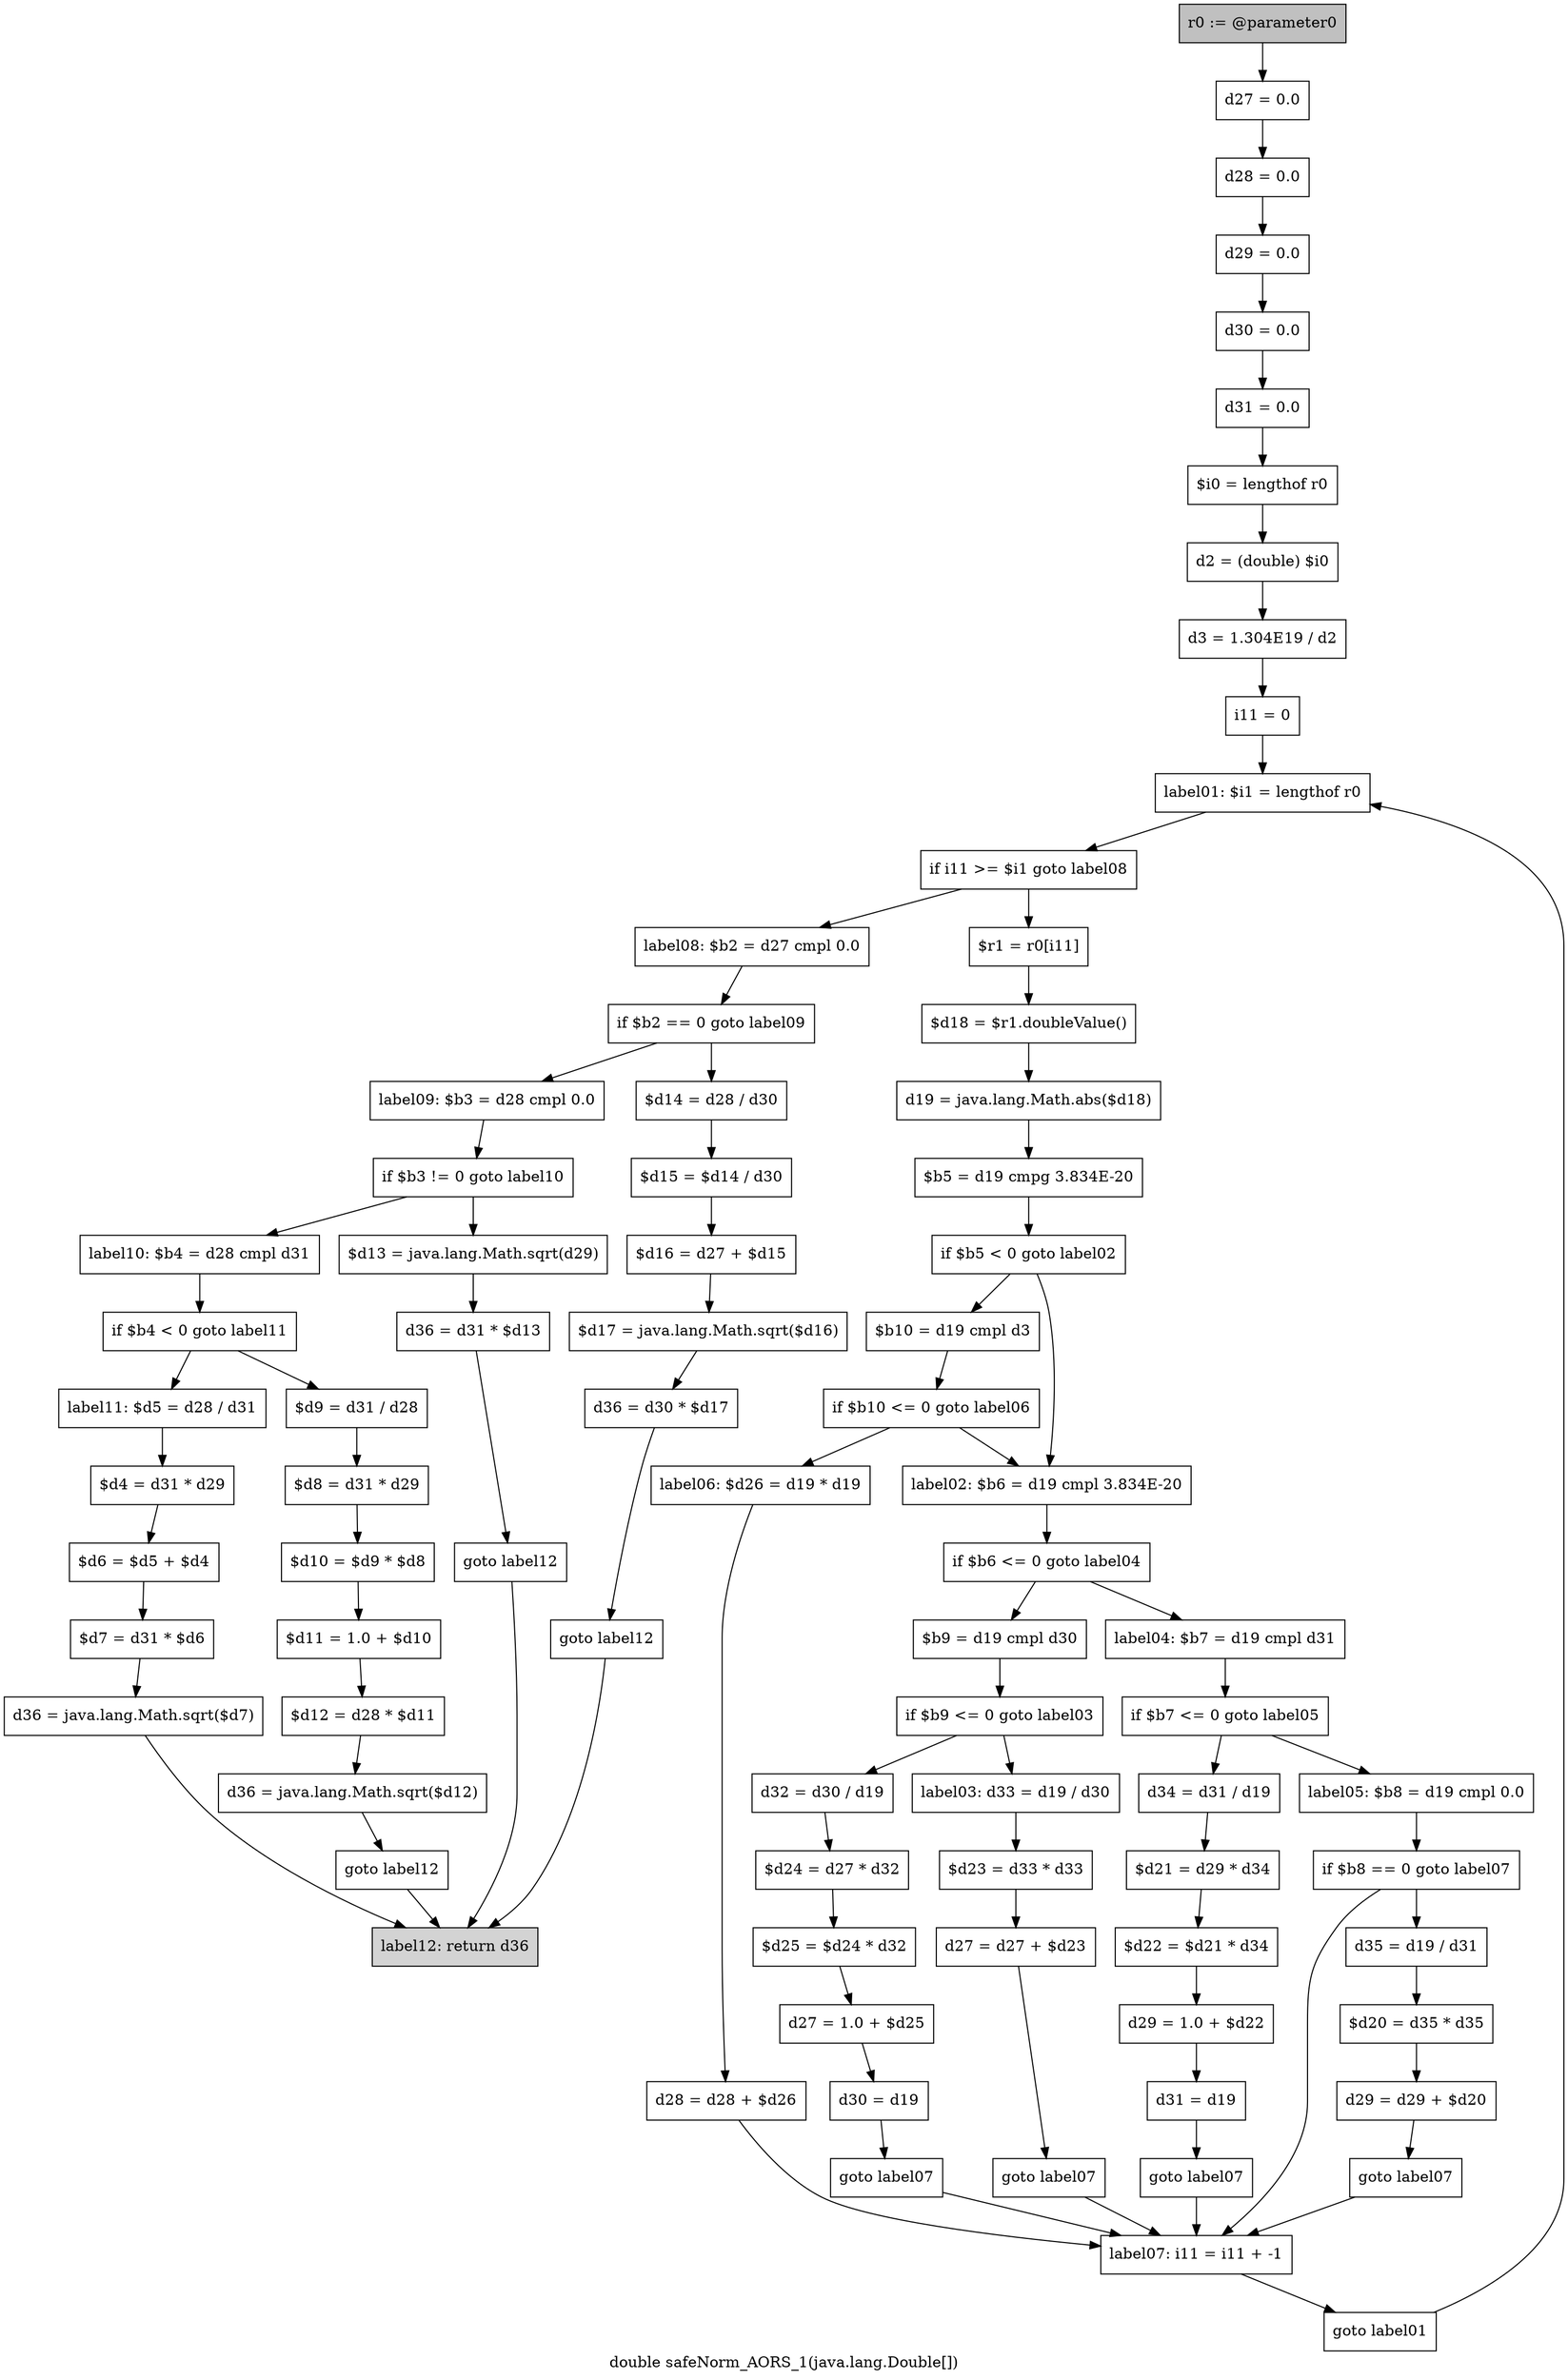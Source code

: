 digraph "double safeNorm_AORS_1(java.lang.Double[])" {
    label="double safeNorm_AORS_1(java.lang.Double[])";
    node [shape=box];
    "0" [style=filled,fillcolor=gray,label="r0 := @parameter0",];
    "1" [label="d27 = 0.0",];
    "0"->"1";
    "2" [label="d28 = 0.0",];
    "1"->"2";
    "3" [label="d29 = 0.0",];
    "2"->"3";
    "4" [label="d30 = 0.0",];
    "3"->"4";
    "5" [label="d31 = 0.0",];
    "4"->"5";
    "6" [label="$i0 = lengthof r0",];
    "5"->"6";
    "7" [label="d2 = (double) $i0",];
    "6"->"7";
    "8" [label="d3 = 1.304E19 / d2",];
    "7"->"8";
    "9" [label="i11 = 0",];
    "8"->"9";
    "10" [label="label01: $i1 = lengthof r0",];
    "9"->"10";
    "11" [label="if i11 >= $i1 goto label08",];
    "10"->"11";
    "12" [label="$r1 = r0[i11]",];
    "11"->"12";
    "51" [label="label08: $b2 = d27 cmpl 0.0",];
    "11"->"51";
    "13" [label="$d18 = $r1.doubleValue()",];
    "12"->"13";
    "14" [label="d19 = java.lang.Math.abs($d18)",];
    "13"->"14";
    "15" [label="$b5 = d19 cmpg 3.834E-20",];
    "14"->"15";
    "16" [label="if $b5 < 0 goto label02",];
    "15"->"16";
    "17" [label="$b10 = d19 cmpl d3",];
    "16"->"17";
    "19" [label="label02: $b6 = d19 cmpl 3.834E-20",];
    "16"->"19";
    "18" [label="if $b10 <= 0 goto label06",];
    "17"->"18";
    "18"->"19";
    "47" [label="label06: $d26 = d19 * d19",];
    "18"->"47";
    "20" [label="if $b6 <= 0 goto label04",];
    "19"->"20";
    "21" [label="$b9 = d19 cmpl d30",];
    "20"->"21";
    "33" [label="label04: $b7 = d19 cmpl d31",];
    "20"->"33";
    "22" [label="if $b9 <= 0 goto label03",];
    "21"->"22";
    "23" [label="d32 = d30 / d19",];
    "22"->"23";
    "29" [label="label03: d33 = d19 / d30",];
    "22"->"29";
    "24" [label="$d24 = d27 * d32",];
    "23"->"24";
    "25" [label="$d25 = $d24 * d32",];
    "24"->"25";
    "26" [label="d27 = 1.0 + $d25",];
    "25"->"26";
    "27" [label="d30 = d19",];
    "26"->"27";
    "28" [label="goto label07",];
    "27"->"28";
    "49" [label="label07: i11 = i11 + -1",];
    "28"->"49";
    "30" [label="$d23 = d33 * d33",];
    "29"->"30";
    "31" [label="d27 = d27 + $d23",];
    "30"->"31";
    "32" [label="goto label07",];
    "31"->"32";
    "32"->"49";
    "34" [label="if $b7 <= 0 goto label05",];
    "33"->"34";
    "35" [label="d34 = d31 / d19",];
    "34"->"35";
    "41" [label="label05: $b8 = d19 cmpl 0.0",];
    "34"->"41";
    "36" [label="$d21 = d29 * d34",];
    "35"->"36";
    "37" [label="$d22 = $d21 * d34",];
    "36"->"37";
    "38" [label="d29 = 1.0 + $d22",];
    "37"->"38";
    "39" [label="d31 = d19",];
    "38"->"39";
    "40" [label="goto label07",];
    "39"->"40";
    "40"->"49";
    "42" [label="if $b8 == 0 goto label07",];
    "41"->"42";
    "43" [label="d35 = d19 / d31",];
    "42"->"43";
    "42"->"49";
    "44" [label="$d20 = d35 * d35",];
    "43"->"44";
    "45" [label="d29 = d29 + $d20",];
    "44"->"45";
    "46" [label="goto label07",];
    "45"->"46";
    "46"->"49";
    "48" [label="d28 = d28 + $d26",];
    "47"->"48";
    "48"->"49";
    "50" [label="goto label01",];
    "49"->"50";
    "50"->"10";
    "52" [label="if $b2 == 0 goto label09",];
    "51"->"52";
    "53" [label="$d14 = d28 / d30",];
    "52"->"53";
    "59" [label="label09: $b3 = d28 cmpl 0.0",];
    "52"->"59";
    "54" [label="$d15 = $d14 / d30",];
    "53"->"54";
    "55" [label="$d16 = d27 + $d15",];
    "54"->"55";
    "56" [label="$d17 = java.lang.Math.sqrt($d16)",];
    "55"->"56";
    "57" [label="d36 = d30 * $d17",];
    "56"->"57";
    "58" [label="goto label12",];
    "57"->"58";
    "78" [style=filled,fillcolor=lightgray,label="label12: return d36",];
    "58"->"78";
    "60" [label="if $b3 != 0 goto label10",];
    "59"->"60";
    "61" [label="$d13 = java.lang.Math.sqrt(d29)",];
    "60"->"61";
    "64" [label="label10: $b4 = d28 cmpl d31",];
    "60"->"64";
    "62" [label="d36 = d31 * $d13",];
    "61"->"62";
    "63" [label="goto label12",];
    "62"->"63";
    "63"->"78";
    "65" [label="if $b4 < 0 goto label11",];
    "64"->"65";
    "66" [label="$d9 = d31 / d28",];
    "65"->"66";
    "73" [label="label11: $d5 = d28 / d31",];
    "65"->"73";
    "67" [label="$d8 = d31 * d29",];
    "66"->"67";
    "68" [label="$d10 = $d9 * $d8",];
    "67"->"68";
    "69" [label="$d11 = 1.0 + $d10",];
    "68"->"69";
    "70" [label="$d12 = d28 * $d11",];
    "69"->"70";
    "71" [label="d36 = java.lang.Math.sqrt($d12)",];
    "70"->"71";
    "72" [label="goto label12",];
    "71"->"72";
    "72"->"78";
    "74" [label="$d4 = d31 * d29",];
    "73"->"74";
    "75" [label="$d6 = $d5 + $d4",];
    "74"->"75";
    "76" [label="$d7 = d31 * $d6",];
    "75"->"76";
    "77" [label="d36 = java.lang.Math.sqrt($d7)",];
    "76"->"77";
    "77"->"78";
}
